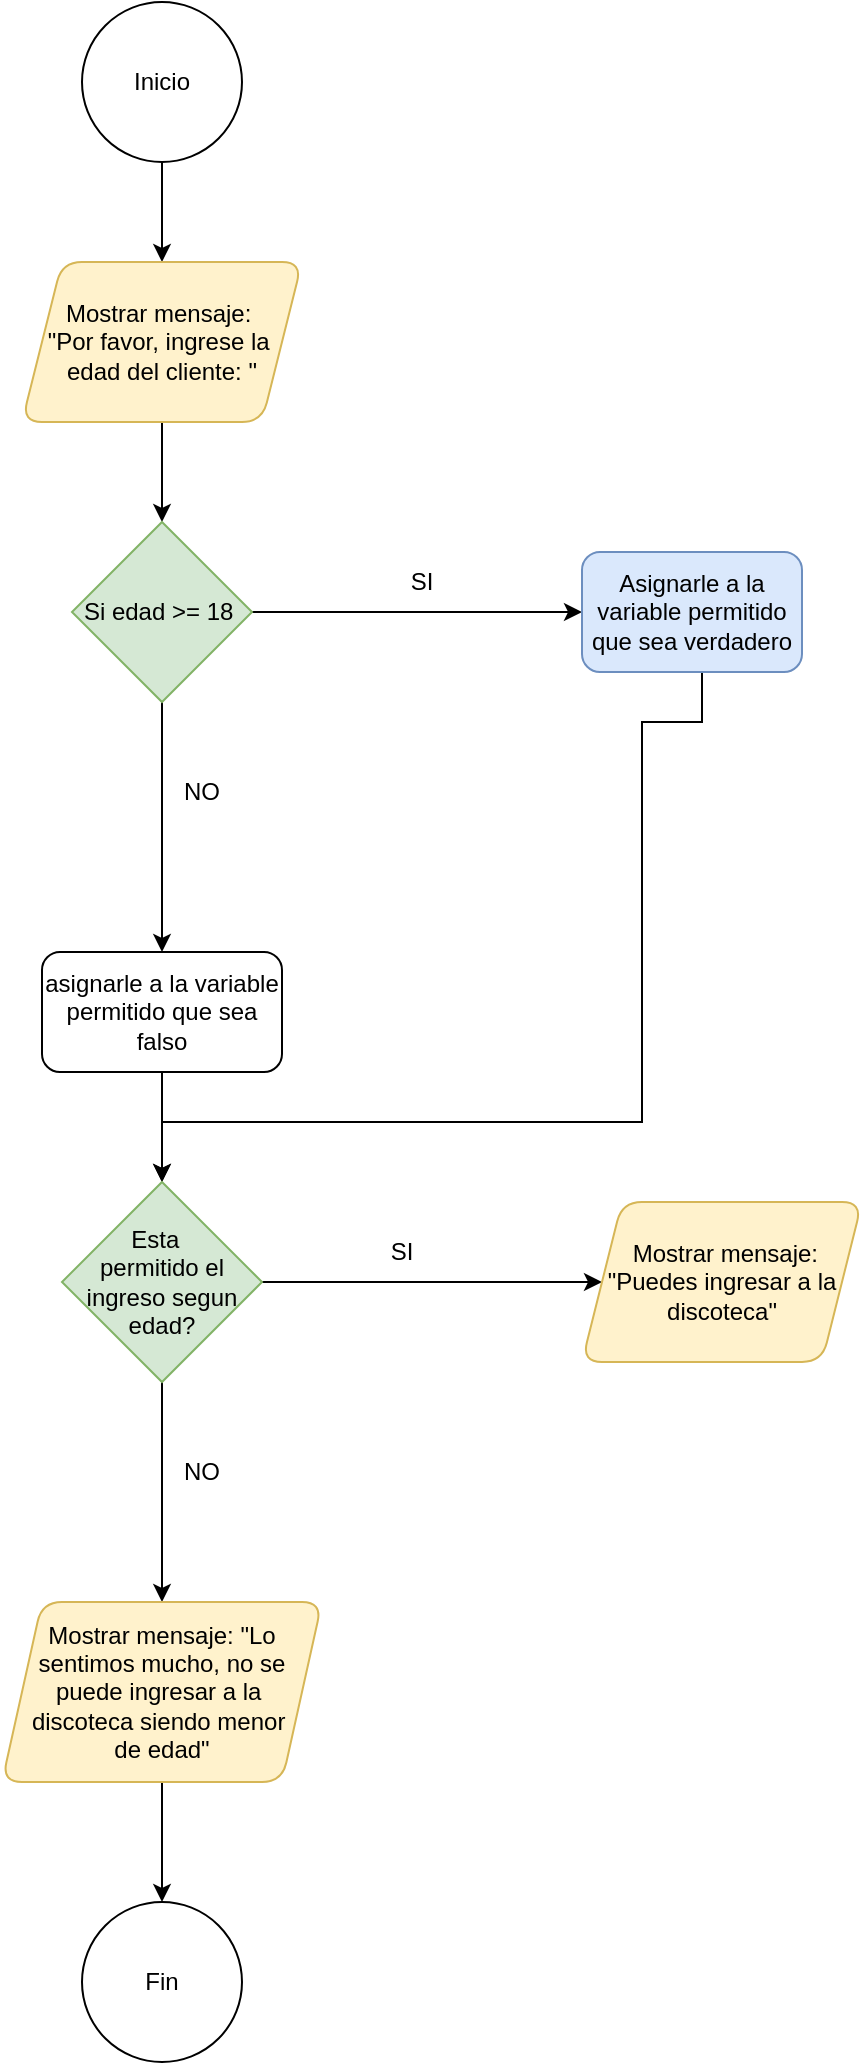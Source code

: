 <mxfile version="24.7.5">
  <diagram name="Página-1" id="ay4Cx-v83UfZgDxJYS_3">
    <mxGraphModel dx="954" dy="560" grid="1" gridSize="10" guides="1" tooltips="1" connect="1" arrows="1" fold="1" page="1" pageScale="1" pageWidth="827" pageHeight="1169" math="0" shadow="0">
      <root>
        <mxCell id="0" />
        <mxCell id="1" parent="0" />
        <mxCell id="cATaYVZB-3lbNHOuVYz9-14" value="" style="edgeStyle=orthogonalEdgeStyle;rounded=0;orthogonalLoop=1;jettySize=auto;html=1;" edge="1" parent="1" source="cATaYVZB-3lbNHOuVYz9-1" target="cATaYVZB-3lbNHOuVYz9-2">
          <mxGeometry relative="1" as="geometry" />
        </mxCell>
        <mxCell id="cATaYVZB-3lbNHOuVYz9-1" value="Inicio" style="ellipse;whiteSpace=wrap;html=1;aspect=fixed;" vertex="1" parent="1">
          <mxGeometry x="360" y="80" width="80" height="80" as="geometry" />
        </mxCell>
        <mxCell id="cATaYVZB-3lbNHOuVYz9-15" value="" style="edgeStyle=orthogonalEdgeStyle;rounded=0;orthogonalLoop=1;jettySize=auto;html=1;" edge="1" parent="1" source="cATaYVZB-3lbNHOuVYz9-2" target="cATaYVZB-3lbNHOuVYz9-3">
          <mxGeometry relative="1" as="geometry" />
        </mxCell>
        <mxCell id="cATaYVZB-3lbNHOuVYz9-2" value="Mostrar mensaje:&amp;nbsp;&lt;div&gt;&quot;Por favor, ingrese la&amp;nbsp;&lt;div&gt;edad del cliente: &quot;&lt;/div&gt;&lt;/div&gt;" style="shape=parallelogram;perimeter=parallelogramPerimeter;whiteSpace=wrap;html=1;fixedSize=1;fillColor=#fff2cc;strokeColor=#d6b656;rounded=1;" vertex="1" parent="1">
          <mxGeometry x="330" y="210" width="140" height="80" as="geometry" />
        </mxCell>
        <mxCell id="cATaYVZB-3lbNHOuVYz9-17" style="edgeStyle=orthogonalEdgeStyle;rounded=0;orthogonalLoop=1;jettySize=auto;html=1;exitX=1;exitY=0.5;exitDx=0;exitDy=0;entryX=0;entryY=0.5;entryDx=0;entryDy=0;" edge="1" parent="1" source="cATaYVZB-3lbNHOuVYz9-3" target="cATaYVZB-3lbNHOuVYz9-4">
          <mxGeometry relative="1" as="geometry" />
        </mxCell>
        <mxCell id="cATaYVZB-3lbNHOuVYz9-18" style="edgeStyle=orthogonalEdgeStyle;rounded=0;orthogonalLoop=1;jettySize=auto;html=1;entryX=0.5;entryY=0;entryDx=0;entryDy=0;" edge="1" parent="1" source="cATaYVZB-3lbNHOuVYz9-3" target="cATaYVZB-3lbNHOuVYz9-6">
          <mxGeometry relative="1" as="geometry" />
        </mxCell>
        <mxCell id="cATaYVZB-3lbNHOuVYz9-3" value="Si edad &amp;gt;= 18&amp;nbsp;" style="rhombus;whiteSpace=wrap;html=1;fillColor=#d5e8d4;strokeColor=#82b366;" vertex="1" parent="1">
          <mxGeometry x="355" y="340" width="90" height="90" as="geometry" />
        </mxCell>
        <mxCell id="cATaYVZB-3lbNHOuVYz9-24" style="edgeStyle=orthogonalEdgeStyle;rounded=0;orthogonalLoop=1;jettySize=auto;html=1;entryX=0.5;entryY=0;entryDx=0;entryDy=0;exitX=0.564;exitY=0.967;exitDx=0;exitDy=0;exitPerimeter=0;" edge="1" parent="1" source="cATaYVZB-3lbNHOuVYz9-4" target="cATaYVZB-3lbNHOuVYz9-8">
          <mxGeometry relative="1" as="geometry">
            <mxPoint x="670" y="430" as="sourcePoint" />
            <Array as="points">
              <mxPoint x="670" y="413" />
              <mxPoint x="670" y="440" />
              <mxPoint x="640" y="440" />
              <mxPoint x="640" y="640" />
              <mxPoint x="400" y="640" />
            </Array>
          </mxGeometry>
        </mxCell>
        <mxCell id="cATaYVZB-3lbNHOuVYz9-4" value="&lt;div&gt;Asignarle a la variable permitido que sea verdadero&lt;/div&gt;" style="rounded=1;whiteSpace=wrap;html=1;fillColor=#dae8fc;strokeColor=#6c8ebf;" vertex="1" parent="1">
          <mxGeometry x="610" y="355" width="110" height="60" as="geometry" />
        </mxCell>
        <mxCell id="cATaYVZB-3lbNHOuVYz9-5" value="SI" style="text;html=1;align=center;verticalAlign=middle;whiteSpace=wrap;rounded=0;" vertex="1" parent="1">
          <mxGeometry x="500" y="355" width="60" height="30" as="geometry" />
        </mxCell>
        <mxCell id="cATaYVZB-3lbNHOuVYz9-21" value="" style="edgeStyle=orthogonalEdgeStyle;rounded=0;orthogonalLoop=1;jettySize=auto;html=1;" edge="1" parent="1" source="cATaYVZB-3lbNHOuVYz9-6" target="cATaYVZB-3lbNHOuVYz9-8">
          <mxGeometry relative="1" as="geometry" />
        </mxCell>
        <mxCell id="cATaYVZB-3lbNHOuVYz9-6" value="asignarle a la variable permitido que sea falso" style="rounded=1;whiteSpace=wrap;html=1;" vertex="1" parent="1">
          <mxGeometry x="340" y="555" width="120" height="60" as="geometry" />
        </mxCell>
        <mxCell id="cATaYVZB-3lbNHOuVYz9-7" value="NO" style="text;html=1;align=center;verticalAlign=middle;whiteSpace=wrap;rounded=0;" vertex="1" parent="1">
          <mxGeometry x="390" y="460" width="60" height="30" as="geometry" />
        </mxCell>
        <mxCell id="cATaYVZB-3lbNHOuVYz9-20" style="edgeStyle=orthogonalEdgeStyle;rounded=0;orthogonalLoop=1;jettySize=auto;html=1;entryX=0;entryY=0.5;entryDx=0;entryDy=0;" edge="1" parent="1" source="cATaYVZB-3lbNHOuVYz9-8" target="cATaYVZB-3lbNHOuVYz9-9">
          <mxGeometry relative="1" as="geometry">
            <mxPoint x="590" y="720" as="targetPoint" />
            <Array as="points">
              <mxPoint x="610" y="720" />
            </Array>
          </mxGeometry>
        </mxCell>
        <mxCell id="cATaYVZB-3lbNHOuVYz9-22" value="" style="edgeStyle=orthogonalEdgeStyle;rounded=0;orthogonalLoop=1;jettySize=auto;html=1;" edge="1" parent="1" source="cATaYVZB-3lbNHOuVYz9-8" target="cATaYVZB-3lbNHOuVYz9-12">
          <mxGeometry relative="1" as="geometry" />
        </mxCell>
        <mxCell id="cATaYVZB-3lbNHOuVYz9-8" value="Esta&amp;nbsp;&amp;nbsp;&lt;div&gt;permitido el ingreso segun edad&lt;span style=&quot;background-color: initial;&quot;&gt;?&lt;/span&gt;&lt;/div&gt;" style="rhombus;whiteSpace=wrap;html=1;fillColor=#d5e8d4;strokeColor=#82b366;" vertex="1" parent="1">
          <mxGeometry x="350" y="670" width="100" height="100" as="geometry" />
        </mxCell>
        <mxCell id="cATaYVZB-3lbNHOuVYz9-9" value="&amp;nbsp;Mostrar mensaje: &quot;Puedes ingresar a la discoteca&quot;" style="shape=parallelogram;perimeter=parallelogramPerimeter;whiteSpace=wrap;html=1;fixedSize=1;fillColor=#fff2cc;strokeColor=#d6b656;rounded=1;" vertex="1" parent="1">
          <mxGeometry x="610" y="680" width="140" height="80" as="geometry" />
        </mxCell>
        <mxCell id="cATaYVZB-3lbNHOuVYz9-10" value="SI" style="text;html=1;align=center;verticalAlign=middle;whiteSpace=wrap;rounded=0;" vertex="1" parent="1">
          <mxGeometry x="490" y="690" width="60" height="30" as="geometry" />
        </mxCell>
        <mxCell id="cATaYVZB-3lbNHOuVYz9-11" value="NO" style="text;html=1;align=center;verticalAlign=middle;whiteSpace=wrap;rounded=0;" vertex="1" parent="1">
          <mxGeometry x="390" y="800" width="60" height="30" as="geometry" />
        </mxCell>
        <mxCell id="cATaYVZB-3lbNHOuVYz9-23" value="" style="edgeStyle=orthogonalEdgeStyle;rounded=0;orthogonalLoop=1;jettySize=auto;html=1;" edge="1" parent="1" source="cATaYVZB-3lbNHOuVYz9-12" target="cATaYVZB-3lbNHOuVYz9-13">
          <mxGeometry relative="1" as="geometry" />
        </mxCell>
        <mxCell id="cATaYVZB-3lbNHOuVYz9-12" value="Mostrar mensaje: &quot;Lo sentimos mucho, no se puede ingresar a la&amp;nbsp;&lt;div&gt;discoteca siendo menor&amp;nbsp;&lt;/div&gt;&lt;div&gt;de edad&quot;&lt;/div&gt;" style="shape=parallelogram;perimeter=parallelogramPerimeter;whiteSpace=wrap;html=1;fixedSize=1;fillColor=#fff2cc;strokeColor=#d6b656;rounded=1;" vertex="1" parent="1">
          <mxGeometry x="320" y="880" width="160" height="90" as="geometry" />
        </mxCell>
        <mxCell id="cATaYVZB-3lbNHOuVYz9-13" value="Fin" style="ellipse;whiteSpace=wrap;html=1;aspect=fixed;" vertex="1" parent="1">
          <mxGeometry x="360" y="1030" width="80" height="80" as="geometry" />
        </mxCell>
      </root>
    </mxGraphModel>
  </diagram>
</mxfile>
